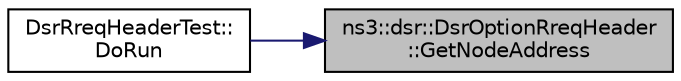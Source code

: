 digraph "ns3::dsr::DsrOptionRreqHeader::GetNodeAddress"
{
 // LATEX_PDF_SIZE
  edge [fontname="Helvetica",fontsize="10",labelfontname="Helvetica",labelfontsize="10"];
  node [fontname="Helvetica",fontsize="10",shape=record];
  rankdir="RL";
  Node1 [label="ns3::dsr::DsrOptionRreqHeader\l::GetNodeAddress",height=0.2,width=0.4,color="black", fillcolor="grey75", style="filled", fontcolor="black",tooltip="Get a Node IPv4 Address."];
  Node1 -> Node2 [dir="back",color="midnightblue",fontsize="10",style="solid",fontname="Helvetica"];
  Node2 [label="DsrRreqHeaderTest::\lDoRun",height=0.2,width=0.4,color="black", fillcolor="white", style="filled",URL="$class_dsr_rreq_header_test.html#a546254bf7a2dd9ca3a24a14aca40e7a1",tooltip="Implementation to actually run this TestCase."];
}
